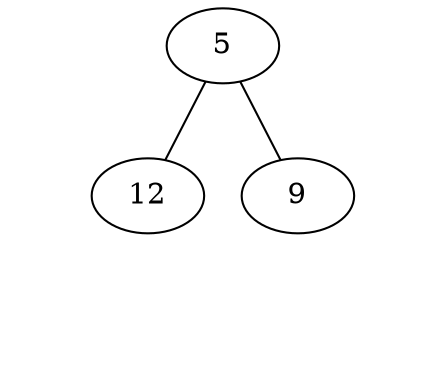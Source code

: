 graph {
left12 [label="0" shape=circle style=invis]
right12 [label="0" shape=circle style=invis]
left9 [label="0" shape=circle style=invis]
right9 [label="0" shape=circle style=invis]
5 -- 12 [color ="black" ]
12 -- left12 [color ="black" style=invis]
12 -- right12 [color ="black" style=invis]
5 -- 9 [color ="black" ]
9 -- left9 [color ="black" style=invis]
9 -- right9 [color ="black" style=invis]
rankdir=TB
}
